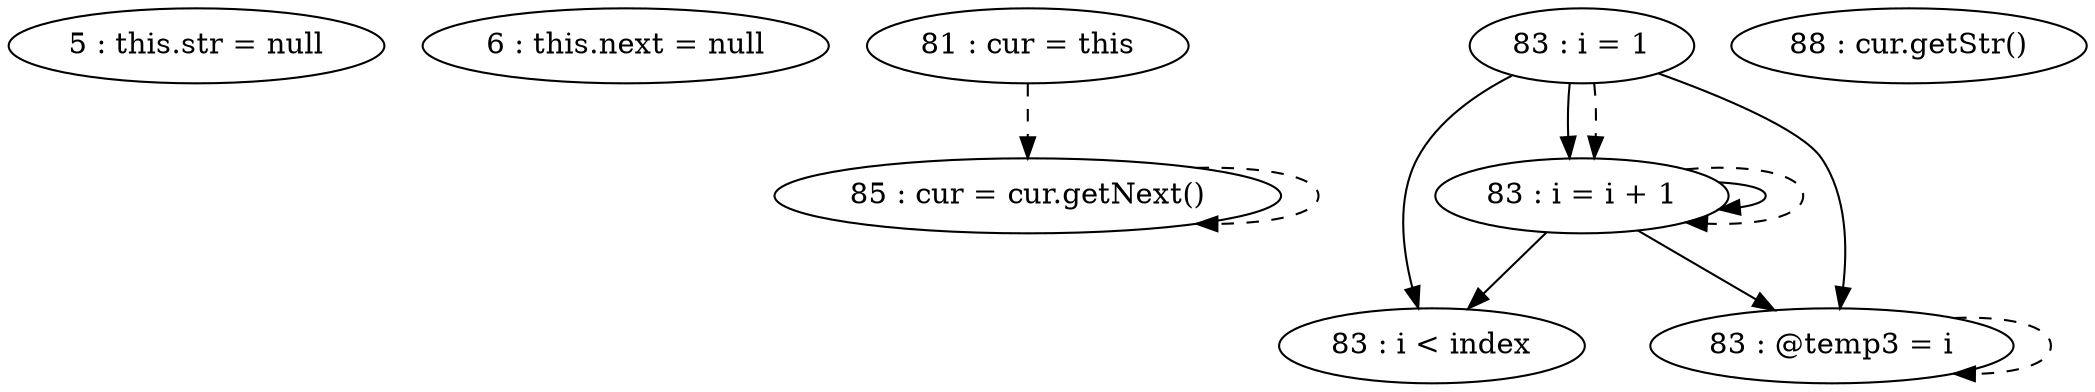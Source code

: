 digraph G {
"5 : this.str = null"
"6 : this.next = null"
"81 : cur = this"
"81 : cur = this" -> "85 : cur = cur.getNext()" [style=dashed]
"83 : i = 1"
"83 : i = 1" -> "83 : i < index"
"83 : i = 1" -> "83 : @temp3 = i"
"83 : i = 1" -> "83 : i = i + 1"
"83 : i = 1" -> "83 : i = i + 1" [style=dashed]
"83 : i < index"
"85 : cur = cur.getNext()"
"85 : cur = cur.getNext()" -> "85 : cur = cur.getNext()" [style=dashed]
"83 : @temp3 = i"
"83 : @temp3 = i" -> "83 : @temp3 = i" [style=dashed]
"83 : i = i + 1"
"83 : i = i + 1" -> "83 : i < index"
"83 : i = i + 1" -> "83 : @temp3 = i"
"83 : i = i + 1" -> "83 : i = i + 1"
"83 : i = i + 1" -> "83 : i = i + 1" [style=dashed]
"88 : cur.getStr()"
}